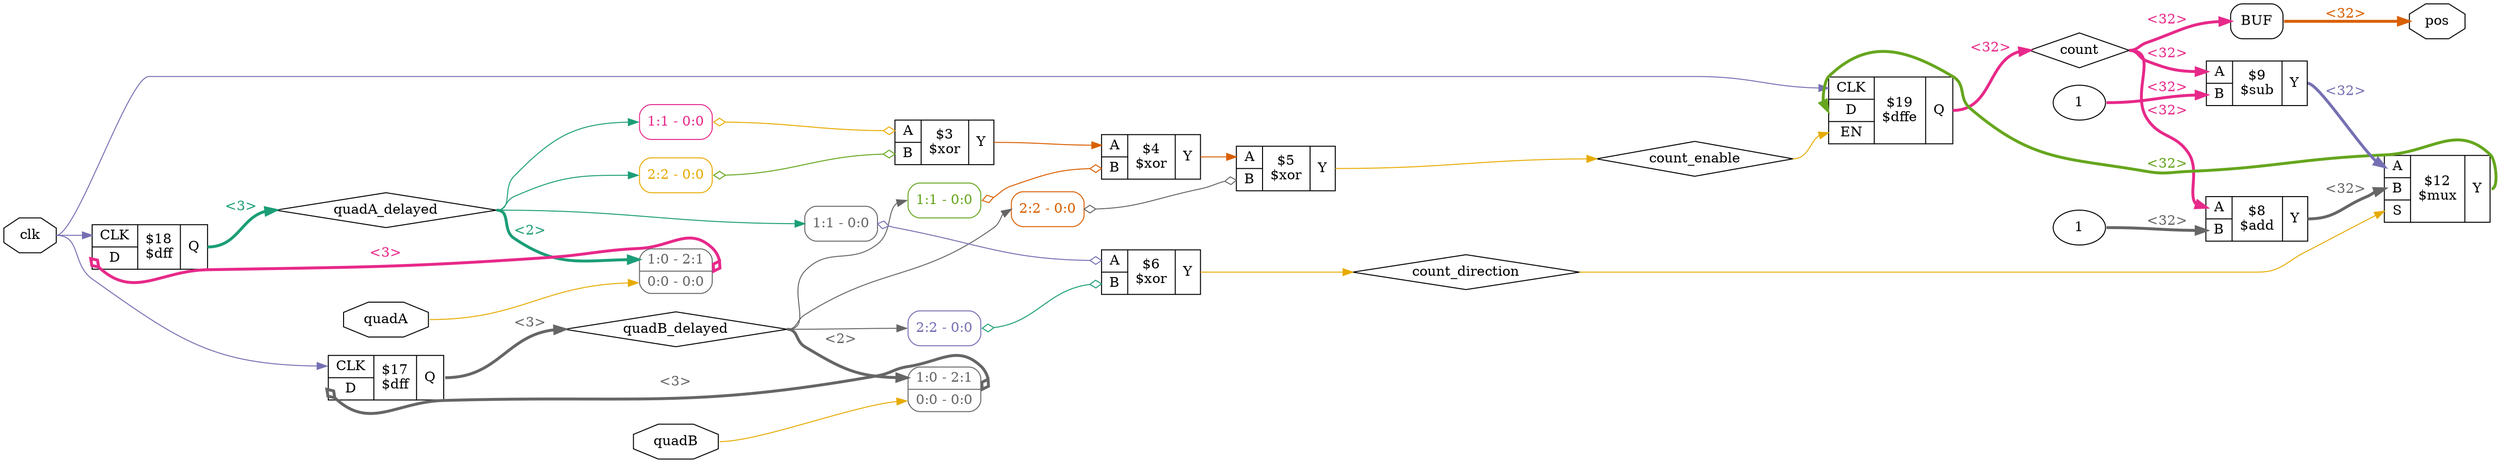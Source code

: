 digraph "quad_encoder" {
rankdir="LR";
remincross=true;
n6 [ shape=octagon, label="clk", color="black", fontcolor="black" ];
n7 [ shape=diamond, label="count", color="black", fontcolor="black" ];
n8 [ shape=diamond, label="count_direction", color="black", fontcolor="black" ];
n9 [ shape=diamond, label="count_enable", color="black", fontcolor="black" ];
n10 [ shape=octagon, label="pos", color="black", fontcolor="black" ];
n11 [ shape=octagon, label="quadA", color="black", fontcolor="black" ];
n12 [ shape=diamond, label="quadA_delayed", color="black", fontcolor="black" ];
n13 [ shape=octagon, label="quadB", color="black", fontcolor="black" ];
n14 [ shape=diamond, label="quadB_delayed", color="black", fontcolor="black" ];
v0 [ label="1" ];
c18 [ shape=record, label="{{<p15> A|<p16> B}|$8\n$add|{<p17> Y}}",  ];
c23 [ shape=record, label="{{<p19> CLK|<p20> D|<p21> EN}|$19\n$dffe|{<p22> Q}}",  ];
c24 [ shape=record, label="{{<p19> CLK|<p20> D}|$17\n$dff|{<p22> Q}}",  ];
x1 [ shape=record, style=rounded, label="<s1> 1:0 - 2:1 |<s0> 0:0 - 0:0 ", colorscheme="dark28", color="8", fontcolor="8" ];
x1:e -> c24:p20:w [arrowhead=odiamond, arrowtail=odiamond, dir=both, colorscheme="dark28", color="8", fontcolor="8", style="setlinewidth(3)", label="<3>"];
c25 [ shape=record, label="{{<p19> CLK|<p20> D}|$18\n$dff|{<p22> Q}}",  ];
x2 [ shape=record, style=rounded, label="<s1> 1:0 - 2:1 |<s0> 0:0 - 0:0 ", colorscheme="dark28", color="8", fontcolor="8" ];
x2:e -> c25:p20:w [arrowhead=odiamond, arrowtail=odiamond, dir=both, colorscheme="dark28", color="4", fontcolor="4", style="setlinewidth(3)", label="<3>"];
c27 [ shape=record, label="{{<p15> A|<p16> B|<p26> S}|$12\n$mux|{<p17> Y}}",  ];
v3 [ label="1" ];
c28 [ shape=record, label="{{<p15> A|<p16> B}|$9\n$sub|{<p17> Y}}",  ];
c29 [ shape=record, label="{{<p15> A|<p16> B}|$3\n$xor|{<p17> Y}}",  ];
x4 [ shape=record, style=rounded, label="<s0> 1:1 - 0:0 ", colorscheme="dark28", color="4", fontcolor="4" ];
x4:e -> c29:p15:w [arrowhead=odiamond, arrowtail=odiamond, dir=both, colorscheme="dark28", color="6", fontcolor="6", label=""];
x5 [ shape=record, style=rounded, label="<s0> 2:2 - 0:0 ", colorscheme="dark28", color="6", fontcolor="6" ];
x5:e -> c29:p16:w [arrowhead=odiamond, arrowtail=odiamond, dir=both, colorscheme="dark28", color="5", fontcolor="5", label=""];
c30 [ shape=record, label="{{<p15> A|<p16> B}|$4\n$xor|{<p17> Y}}",  ];
x6 [ shape=record, style=rounded, label="<s0> 1:1 - 0:0 ", colorscheme="dark28", color="5", fontcolor="5" ];
x6:e -> c30:p16:w [arrowhead=odiamond, arrowtail=odiamond, dir=both, colorscheme="dark28", color="2", fontcolor="2", label=""];
c31 [ shape=record, label="{{<p15> A|<p16> B}|$5\n$xor|{<p17> Y}}",  ];
x7 [ shape=record, style=rounded, label="<s0> 2:2 - 0:0 ", colorscheme="dark28", color="2", fontcolor="2" ];
x7:e -> c31:p16:w [arrowhead=odiamond, arrowtail=odiamond, dir=both, colorscheme="dark28", color="8", fontcolor="8", label=""];
c32 [ shape=record, label="{{<p15> A|<p16> B}|$6\n$xor|{<p17> Y}}",  ];
x8 [ shape=record, style=rounded, label="<s0> 1:1 - 0:0 ", colorscheme="dark28", color="8", fontcolor="8" ];
x8:e -> c32:p15:w [arrowhead=odiamond, arrowtail=odiamond, dir=both, colorscheme="dark28", color="3", fontcolor="3", label=""];
x9 [ shape=record, style=rounded, label="<s0> 2:2 - 0:0 ", colorscheme="dark28", color="3", fontcolor="3" ];
x9:e -> c32:p16:w [arrowhead=odiamond, arrowtail=odiamond, dir=both, colorscheme="dark28", color="1", fontcolor="1", label=""];
x10 [shape=box, style=rounded, label="BUF", ];
c18:p17:e -> c27:p16:w [colorscheme="dark28", color="8", fontcolor="8", style="setlinewidth(3)", label="<32>"];
x10:e -> n10:w [colorscheme="dark28", color="2", fontcolor="2", style="setlinewidth(3)", label="<32>"];
n11:e -> x2:s0:w [colorscheme="dark28", color="6", fontcolor="6", label=""];
c25:p22:e -> n12:w [colorscheme="dark28", color="1", fontcolor="1", style="setlinewidth(3)", label="<3>"];
n12:e -> x2:s1:w [colorscheme="dark28", color="1", fontcolor="1", style="setlinewidth(3)", label="<2>"];
n12:e -> x4:s0:w [colorscheme="dark28", color="1", fontcolor="1", label=""];
n12:e -> x5:s0:w [colorscheme="dark28", color="1", fontcolor="1", label=""];
n12:e -> x8:s0:w [colorscheme="dark28", color="1", fontcolor="1", label=""];
n13:e -> x1:s0:w [colorscheme="dark28", color="6", fontcolor="6", label=""];
c24:p22:e -> n14:w [colorscheme="dark28", color="8", fontcolor="8", style="setlinewidth(3)", label="<3>"];
n14:e -> x1:s1:w [colorscheme="dark28", color="8", fontcolor="8", style="setlinewidth(3)", label="<2>"];
n14:e -> x6:s0:w [colorscheme="dark28", color="8", fontcolor="8", label=""];
n14:e -> x7:s0:w [colorscheme="dark28", color="8", fontcolor="8", label=""];
n14:e -> x9:s0:w [colorscheme="dark28", color="8", fontcolor="8", label=""];
c27:p17:e -> c23:p20:w [colorscheme="dark28", color="5", fontcolor="5", style="setlinewidth(3)", label="<32>"];
c28:p17:e -> c27:p15:w [colorscheme="dark28", color="3", fontcolor="3", style="setlinewidth(3)", label="<32>"];
c29:p17:e -> c30:p15:w [colorscheme="dark28", color="2", fontcolor="2", label=""];
c30:p17:e -> c31:p15:w [colorscheme="dark28", color="2", fontcolor="2", label=""];
n6:e -> c23:p19:w [colorscheme="dark28", color="3", fontcolor="3", label=""];
n6:e -> c24:p19:w [colorscheme="dark28", color="3", fontcolor="3", label=""];
n6:e -> c25:p19:w [colorscheme="dark28", color="3", fontcolor="3", label=""];
c23:p22:e -> n7:w [colorscheme="dark28", color="4", fontcolor="4", style="setlinewidth(3)", label="<32>"];
n7:e -> c18:p15:w [colorscheme="dark28", color="4", fontcolor="4", style="setlinewidth(3)", label="<32>"];
n7:e -> c28:p15:w [colorscheme="dark28", color="4", fontcolor="4", style="setlinewidth(3)", label="<32>"];
n7:e -> x10:w [colorscheme="dark28", color="4", fontcolor="4", style="setlinewidth(3)", label="<32>"];
c32:p17:e -> n8:w [colorscheme="dark28", color="6", fontcolor="6", label=""];
n8:e -> c27:p26:w [colorscheme="dark28", color="6", fontcolor="6", label=""];
c31:p17:e -> n9:w [colorscheme="dark28", color="6", fontcolor="6", label=""];
n9:e -> c23:p21:w [colorscheme="dark28", color="6", fontcolor="6", label=""];
v0:e -> c18:p16:w [colorscheme="dark28", color="8", fontcolor="8", style="setlinewidth(3)", label="<32>"];
v3:e -> c28:p16:w [colorscheme="dark28", color="4", fontcolor="4", style="setlinewidth(3)", label="<32>"];
}
